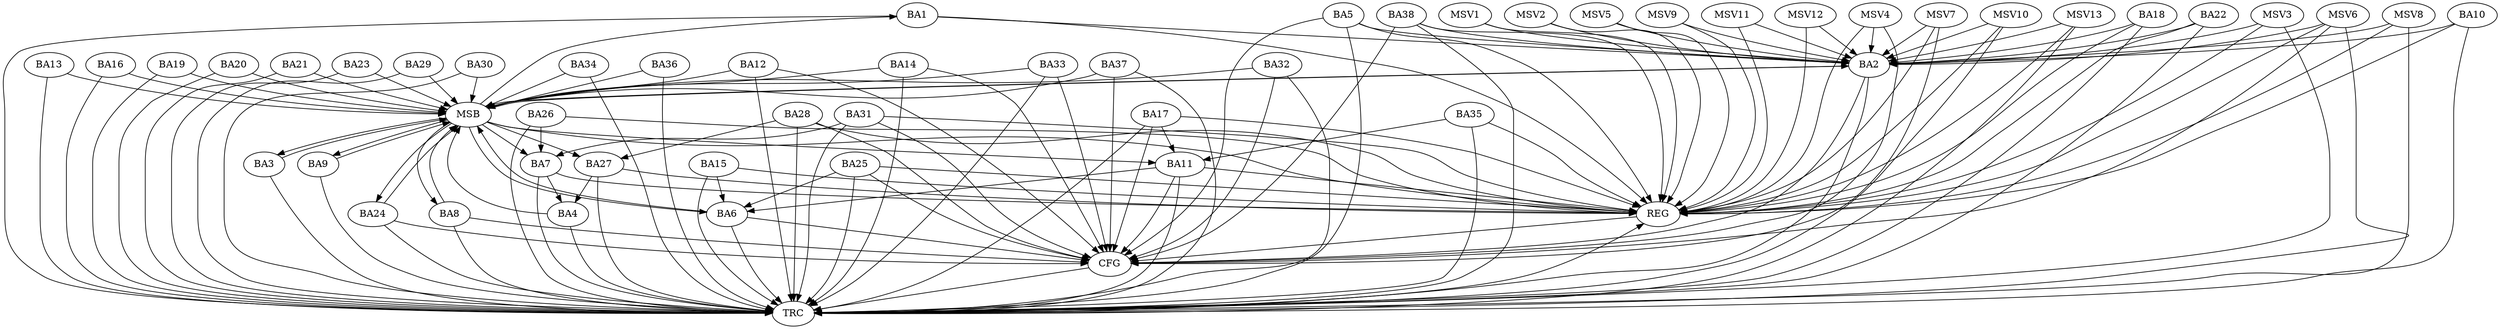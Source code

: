 strict digraph G {
  BA1 [ label="BA1" ];
  BA2 [ label="BA2" ];
  BA3 [ label="BA3" ];
  BA4 [ label="BA4" ];
  BA5 [ label="BA5" ];
  BA6 [ label="BA6" ];
  BA7 [ label="BA7" ];
  BA8 [ label="BA8" ];
  BA9 [ label="BA9" ];
  BA10 [ label="BA10" ];
  BA11 [ label="BA11" ];
  BA12 [ label="BA12" ];
  BA13 [ label="BA13" ];
  BA14 [ label="BA14" ];
  BA15 [ label="BA15" ];
  BA16 [ label="BA16" ];
  BA17 [ label="BA17" ];
  BA18 [ label="BA18" ];
  BA19 [ label="BA19" ];
  BA20 [ label="BA20" ];
  BA21 [ label="BA21" ];
  BA22 [ label="BA22" ];
  BA23 [ label="BA23" ];
  BA24 [ label="BA24" ];
  BA25 [ label="BA25" ];
  BA26 [ label="BA26" ];
  BA27 [ label="BA27" ];
  BA28 [ label="BA28" ];
  BA29 [ label="BA29" ];
  BA30 [ label="BA30" ];
  BA31 [ label="BA31" ];
  BA32 [ label="BA32" ];
  BA33 [ label="BA33" ];
  BA34 [ label="BA34" ];
  BA35 [ label="BA35" ];
  BA36 [ label="BA36" ];
  BA37 [ label="BA37" ];
  BA38 [ label="BA38" ];
  REG [ label="REG" ];
  MSB [ label="MSB" ];
  CFG [ label="CFG" ];
  TRC [ label="TRC" ];
  MSV1 [ label="MSV1" ];
  MSV2 [ label="MSV2" ];
  MSV3 [ label="MSV3" ];
  MSV4 [ label="MSV4" ];
  MSV5 [ label="MSV5" ];
  MSV6 [ label="MSV6" ];
  MSV7 [ label="MSV7" ];
  MSV8 [ label="MSV8" ];
  MSV9 [ label="MSV9" ];
  MSV10 [ label="MSV10" ];
  MSV11 [ label="MSV11" ];
  MSV12 [ label="MSV12" ];
  MSV13 [ label="MSV13" ];
  BA1 -> BA2;
  BA5 -> BA2;
  BA7 -> BA4;
  BA10 -> BA2;
  BA11 -> BA6;
  BA15 -> BA6;
  BA17 -> BA11;
  BA18 -> BA2;
  BA22 -> BA2;
  BA25 -> BA6;
  BA26 -> BA7;
  BA27 -> BA4;
  BA28 -> BA27;
  BA31 -> BA7;
  BA35 -> BA11;
  BA38 -> BA2;
  BA1 -> REG;
  BA5 -> REG;
  BA7 -> REG;
  BA10 -> REG;
  BA11 -> REG;
  BA15 -> REG;
  BA17 -> REG;
  BA18 -> REG;
  BA22 -> REG;
  BA25 -> REG;
  BA26 -> REG;
  BA27 -> REG;
  BA28 -> REG;
  BA31 -> REG;
  BA35 -> REG;
  BA38 -> REG;
  BA2 -> MSB;
  MSB -> BA1;
  MSB -> REG;
  BA3 -> MSB;
  MSB -> BA2;
  BA4 -> MSB;
  MSB -> BA3;
  BA6 -> MSB;
  BA8 -> MSB;
  MSB -> BA6;
  BA9 -> MSB;
  MSB -> BA8;
  BA12 -> MSB;
  BA13 -> MSB;
  MSB -> BA7;
  BA14 -> MSB;
  MSB -> BA11;
  BA16 -> MSB;
  MSB -> BA9;
  BA19 -> MSB;
  BA20 -> MSB;
  BA21 -> MSB;
  BA23 -> MSB;
  BA24 -> MSB;
  BA29 -> MSB;
  BA30 -> MSB;
  BA32 -> MSB;
  BA33 -> MSB;
  MSB -> BA24;
  BA34 -> MSB;
  BA36 -> MSB;
  MSB -> BA27;
  BA37 -> MSB;
  BA6 -> CFG;
  BA12 -> CFG;
  BA5 -> CFG;
  BA28 -> CFG;
  BA17 -> CFG;
  BA31 -> CFG;
  BA33 -> CFG;
  BA25 -> CFG;
  BA11 -> CFG;
  BA24 -> CFG;
  BA38 -> CFG;
  BA2 -> CFG;
  BA8 -> CFG;
  BA14 -> CFG;
  BA32 -> CFG;
  BA37 -> CFG;
  REG -> CFG;
  BA1 -> TRC;
  BA2 -> TRC;
  BA3 -> TRC;
  BA4 -> TRC;
  BA5 -> TRC;
  BA6 -> TRC;
  BA7 -> TRC;
  BA8 -> TRC;
  BA9 -> TRC;
  BA10 -> TRC;
  BA11 -> TRC;
  BA12 -> TRC;
  BA13 -> TRC;
  BA14 -> TRC;
  BA15 -> TRC;
  BA16 -> TRC;
  BA17 -> TRC;
  BA18 -> TRC;
  BA19 -> TRC;
  BA20 -> TRC;
  BA21 -> TRC;
  BA22 -> TRC;
  BA23 -> TRC;
  BA24 -> TRC;
  BA25 -> TRC;
  BA26 -> TRC;
  BA27 -> TRC;
  BA28 -> TRC;
  BA29 -> TRC;
  BA30 -> TRC;
  BA31 -> TRC;
  BA32 -> TRC;
  BA33 -> TRC;
  BA34 -> TRC;
  BA35 -> TRC;
  BA36 -> TRC;
  BA37 -> TRC;
  BA38 -> TRC;
  CFG -> TRC;
  TRC -> REG;
  MSV1 -> BA2;
  MSV2 -> BA2;
  MSV3 -> BA2;
  MSV4 -> BA2;
  MSV5 -> BA2;
  MSV6 -> BA2;
  MSV1 -> REG;
  MSV2 -> REG;
  MSV3 -> REG;
  MSV3 -> TRC;
  MSV4 -> REG;
  MSV4 -> CFG;
  MSV5 -> REG;
  MSV6 -> REG;
  MSV6 -> TRC;
  MSV6 -> CFG;
  MSV7 -> BA2;
  MSV8 -> BA2;
  MSV7 -> REG;
  MSV7 -> CFG;
  MSV8 -> REG;
  MSV8 -> TRC;
  MSV9 -> BA2;
  MSV9 -> REG;
  MSV10 -> BA2;
  MSV10 -> REG;
  MSV10 -> TRC;
  MSV11 -> BA2;
  MSV12 -> BA2;
  MSV13 -> BA2;
  MSV11 -> REG;
  MSV12 -> REG;
  MSV13 -> REG;
  MSV13 -> TRC;
}
